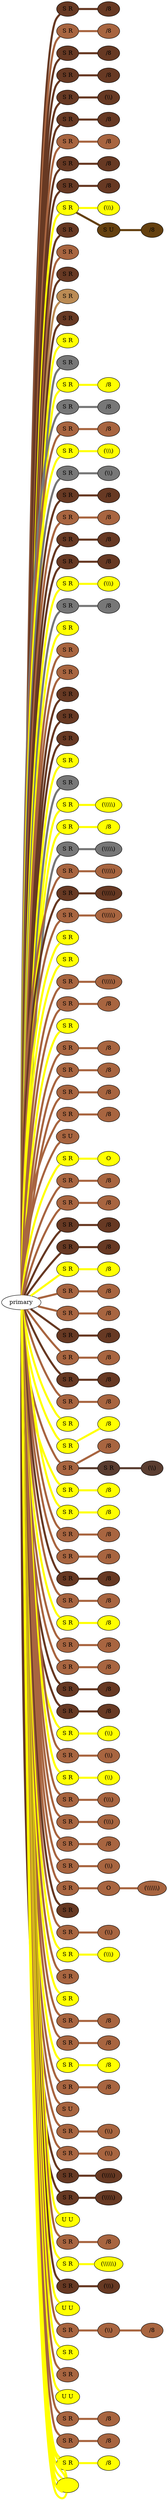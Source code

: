 graph {
 graph [rankdir=LR]
"primary" -- "1" [penwidth=5,color="#673923"]
"1" [label="S R", style=filled, fillcolor="#673923"]
"1" -- "1:0" [penwidth=5,color="#673923"]
"1:0" [label="/8", style=filled, fillcolor="#673923"]
"primary" -- "2" [penwidth=5,color="#A86540"]
"2" [label="S R", style=filled, fillcolor="#A86540"]
"2" -- "2:0" [penwidth=5,color="#A86540"]
"2:0" [label="/8", style=filled, fillcolor="#A86540"]
"primary" -- "3" [penwidth=5,color="#673923"]
"3" [label="S R", style=filled, fillcolor="#673923"]
"3" -- "3:0" [penwidth=5,color="#673923"]
"3:0" [label="/8", style=filled, fillcolor="#673923"]
"primary" -- "4" [penwidth=5,color="#673923"]
"4" [label="S R", style=filled, fillcolor="#673923"]
"4" -- "4:0" [penwidth=5,color="#673923"]
"4:0" [label="/8", style=filled, fillcolor="#673923"]
"primary" -- "5" [penwidth=5,color="#673923"]
"5" [label="S R", style=filled, fillcolor="#673923"]
"5" -- "5:0" [penwidth=5,color="#673923"]
"5:0" [label="(\\\\)", style=filled, fillcolor="#673923"]
"primary" -- "6" [penwidth=5,color="#673923"]
"6" [label="S R", style=filled, fillcolor="#673923"]
"6" -- "6:0" [penwidth=5,color="#673923"]
"6:0" [label="/8", style=filled, fillcolor="#673923"]
"primary" -- "7" [penwidth=5,color="#A86540"]
"7" [label="S R", style=filled, fillcolor="#A86540"]
"7" -- "7:0" [penwidth=5,color="#A86540"]
"7:0" [label="/8", style=filled, fillcolor="#A86540"]
"primary" -- "8" [penwidth=5,color="#673923"]
"8" [label="S R", style=filled, fillcolor="#673923"]
"8" -- "8:0" [penwidth=5,color="#673923"]
"8:0" [label="/8", style=filled, fillcolor="#673923"]
"primary" -- "9" [penwidth=5,color="#673923"]
"9" [label="S R", style=filled, fillcolor="#673923"]
"9" -- "9:0" [penwidth=5,color="#673923"]
"9:0" [label="/8", style=filled, fillcolor="#673923"]
"primary" -- "10" [penwidth=5,color=yellow]
"10" [label="S R", style=filled, fillcolor=yellow]
"10" -- "10:0" [penwidth=5,color=yellow]
"10:0" [label="(\\\\\\)", style=filled, fillcolor=yellow]
"10" -- "10s1" [penwidth=5,color="#64400F"]
"10s1" [label="S U", style=filled, fillcolor="#64400F"]
"10s1" -- "10s1:0" [penwidth=5,color="#64400F"]
"10s1:0" [label="/8", style=filled, fillcolor="#64400F"]
"primary" -- "11" [penwidth=5,color="#673923"]
"11" [label="S R", style=filled, fillcolor="#673923"]
"primary" -- "12" [penwidth=5,color="#A86540"]
"12" [label="S R", style=filled, fillcolor="#A86540"]
"primary" -- "13" [penwidth=5,color="#673923"]
"13" [label="S R", style=filled, fillcolor="#673923"]
"primary" -- "14" [penwidth=5,color="#BB8B54"]
"14" [label="S R", style=filled, fillcolor="#BB8B54"]
"primary" -- "15" [penwidth=5,color="#673923"]
"15" [label="S R", style=filled, fillcolor="#673923"]
"primary" -- "16" [penwidth=5,color=yellow]
"16" [label="S R", style=filled, fillcolor=yellow]
"primary" -- "17" [penwidth=5,color="#777777"]
"17" [label="S R", style=filled, fillcolor="#777777"]
"primary" -- "18" [penwidth=5,color=yellow]
"18" [label="S R", style=filled, fillcolor=yellow]
"18" -- "18:0" [penwidth=5,color=yellow]
"18:0" [label="/8", style=filled, fillcolor=yellow]
"primary" -- "19" [penwidth=5,color="#777777"]
"19" [label="S R", style=filled, fillcolor="#777777"]
"19" -- "19:0" [penwidth=5,color="#777777"]
"19:0" [label="/8", style=filled, fillcolor="#777777"]
"primary" -- "20" [penwidth=5,color="#A86540"]
"20" [label="S R", style=filled, fillcolor="#A86540"]
"20" -- "20:0" [penwidth=5,color="#A86540"]
"20:0" [label="/8", style=filled, fillcolor="#A86540"]
"primary" -- "21" [penwidth=5,color=yellow]
"21" [label="S R", style=filled, fillcolor=yellow]
"21" -- "21:0" [penwidth=5,color=yellow]
"21:0" [label="(\\\\\\)", style=filled, fillcolor=yellow]
"primary" -- "22" [penwidth=5,color="#777777"]
"22" [label="S R", style=filled, fillcolor="#777777"]
"22" -- "22:0" [penwidth=5,color="#777777"]
"22:0" [label="(\\\\)", style=filled, fillcolor="#777777"]
"primary" -- "23" [penwidth=5,color="#673923"]
"23" [label="S R", style=filled, fillcolor="#673923"]
"23" -- "23:0" [penwidth=5,color="#673923"]
"23:0" [label="/8", style=filled, fillcolor="#673923"]
"primary" -- "24" [penwidth=5,color="#A86540"]
"24" [label="S R", style=filled, fillcolor="#A86540"]
"24" -- "24:0" [penwidth=5,color="#A86540"]
"24:0" [label="/8", style=filled, fillcolor="#A86540"]
"primary" -- "25" [penwidth=5,color="#673923"]
"25" [label="S R", style=filled, fillcolor="#673923"]
"25" -- "25:0" [penwidth=5,color="#673923"]
"25:0" [label="/8", style=filled, fillcolor="#673923"]
"primary" -- "26" [penwidth=5,color="#673923"]
"26" [label="S R", style=filled, fillcolor="#673923"]
"26" -- "26:0" [penwidth=5,color="#673923"]
"26:0" [label="/8", style=filled, fillcolor="#673923"]
"primary" -- "27" [penwidth=5,color=yellow]
"27" [label="S R", style=filled, fillcolor=yellow]
"27" -- "27:0" [penwidth=5,color=yellow]
"27:0" [label="(\\\\\\)", style=filled, fillcolor=yellow]
"primary" -- "28" [penwidth=5,color="#777777"]
"28" [label="S R", style=filled, fillcolor="#777777"]
"28" -- "28:0" [penwidth=5,color="#777777"]
"28:0" [label="/8", style=filled, fillcolor="#777777"]
"primary" -- "29" [penwidth=5,color=yellow]
"29" [label="S R", style=filled, fillcolor=yellow]
"primary" -- "30" [penwidth=5,color="#A86540"]
"30" [label="S R", style=filled, fillcolor="#A86540"]
"primary" -- "31" [penwidth=5,color="#A86540"]
"31" [label="S R", style=filled, fillcolor="#A86540"]
"primary" -- "32" [penwidth=5,color="#673923"]
"32" [label="S R", style=filled, fillcolor="#673923"]
"primary" -- "33" [penwidth=5,color="#673923"]
"33" [label="S R", style=filled, fillcolor="#673923"]
"primary" -- "34" [penwidth=5,color="#673923"]
"34" [label="S R", style=filled, fillcolor="#673923"]
"primary" -- "35" [penwidth=5,color=yellow]
"35" [label="S R", style=filled, fillcolor=yellow]
"primary" -- "36" [penwidth=5,color="#777777"]
"36" [label="S R", style=filled, fillcolor="#777777"]
"primary" -- "37" [penwidth=5,color=yellow]
"37" [label="S R", style=filled, fillcolor=yellow]
"37" -- "37:0" [penwidth=5,color=yellow]
"37:0" [label="(\\\\\\\\\\)", style=filled, fillcolor=yellow]
"primary" -- "38" [penwidth=5,color=yellow]
"38" [label="S R", style=filled, fillcolor=yellow]
"38" -- "38:0" [penwidth=5,color=yellow]
"38:0" [label="/8", style=filled, fillcolor=yellow]
"primary" -- "39" [penwidth=5,color="#777777"]
"39" [label="S R", style=filled, fillcolor="#777777"]
"39" -- "39:0" [penwidth=5,color="#777777"]
"39:0" [label="(\\\\\\\\\\)", style=filled, fillcolor="#777777"]
"primary" -- "40" [penwidth=5,color="#A86540"]
"40" [label="S R", style=filled, fillcolor="#A86540"]
"40" -- "40:0" [penwidth=5,color="#A86540"]
"40:0" [label="(\\\\\\\\\\)", style=filled, fillcolor="#A86540"]
"primary" -- "41" [penwidth=5,color="#673923"]
"41" [label="S R", style=filled, fillcolor="#673923"]
"41" -- "41:0" [penwidth=5,color="#673923"]
"41:0" [label="(\\\\\\\\\\)", style=filled, fillcolor="#673923"]
"primary" -- "42" [penwidth=5,color="#A86540"]
"42" [label="S R", style=filled, fillcolor="#A86540"]
"42" -- "42:0" [penwidth=5,color="#A86540"]
"42:0" [label="(\\\\\\\\\\)", style=filled, fillcolor="#A86540"]
"primary" -- "43" [penwidth=5,color=yellow]
"43" [label="S R", style=filled, fillcolor=yellow]
"primary" -- "44" [penwidth=5,color=yellow]
"44" [label="S R", style=filled, fillcolor=yellow]
"primary" -- "45" [penwidth=5,color="#A86540"]
"45" [label="S R", style=filled, fillcolor="#A86540"]
"45" -- "45:0" [penwidth=5,color="#A86540"]
"45:0" [label="(\\\\\\\\\\)", style=filled, fillcolor="#A86540"]
"primary" -- "46" [penwidth=5,color="#A86540"]
"46" [label="S R", style=filled, fillcolor="#A86540"]
"46" -- "46:0" [penwidth=5,color="#A86540"]
"46:0" [label="/8", style=filled, fillcolor="#A86540"]
"primary" -- "47" [penwidth=5,color=yellow]
"47" [label="S R", style=filled, fillcolor=yellow]
"primary" -- "48" [penwidth=5,color="#A86540"]
"48" [label="S R", style=filled, fillcolor="#A86540"]
"48" -- "48:0" [penwidth=5,color="#A86540"]
"48:0" [label="/8", style=filled, fillcolor="#A86540"]
"primary" -- "49" [penwidth=5,color="#A86540"]
"49" [label="S R", style=filled, fillcolor="#A86540"]
"49" -- "49:0" [penwidth=5,color="#A86540"]
"49:0" [label="/8", style=filled, fillcolor="#A86540"]
"primary" -- "50" [penwidth=5,color="#A86540"]
"50" [label="S R", style=filled, fillcolor="#A86540"]
"50" -- "50:0" [penwidth=5,color="#A86540"]
"50:0" [label="/8", style=filled, fillcolor="#A86540"]
"primary" -- "51" [penwidth=5,color="#A86540"]
"51" [label="S R", style=filled, fillcolor="#A86540"]
"51" -- "51:0" [penwidth=5,color="#A86540"]
"51:0" [label="/8", style=filled, fillcolor="#A86540"]
"primary" -- "52" [penwidth=5,color="#A86540"]
"52" [label="S U", style=filled, fillcolor="#A86540"]
"primary" -- "53" [penwidth=5,color=yellow]
"53" [label="S R", style=filled, fillcolor=yellow]
"53" -- "53:0" [penwidth=5,color=yellow]
"53:0" [label="O", style=filled, fillcolor=yellow]
"primary" -- "54" [penwidth=5,color="#A86540"]
"54" [label="S R", style=filled, fillcolor="#A86540"]
"54" -- "54:0" [penwidth=5,color="#A86540"]
"54:0" [label="/8", style=filled, fillcolor="#A86540"]
"primary" -- "55" [penwidth=5,color="#A86540"]
"55" [label="S R", style=filled, fillcolor="#A86540"]
"55" -- "55:0" [penwidth=5,color="#A86540"]
"55:0" [label="/8", style=filled, fillcolor="#A86540"]
"primary" -- "56" [penwidth=5,color="#673923"]
"56" [label="S R", style=filled, fillcolor="#673923"]
"56" -- "56:0" [penwidth=5,color="#673923"]
"56:0" [label="/8", style=filled, fillcolor="#673923"]
"primary" -- "57" [penwidth=5,color="#673923"]
"57" [label="S R", style=filled, fillcolor="#673923"]
"57" -- "57:0" [penwidth=5,color="#673923"]
"57:0" [label="/8", style=filled, fillcolor="#673923"]
"primary" -- "58" [penwidth=5,color=yellow]
"58" [label="S R", style=filled, fillcolor=yellow]
"58" -- "58:0" [penwidth=5,color=yellow]
"58:0" [label="/8", style=filled, fillcolor=yellow]
"primary" -- "59" [penwidth=5,color="#A86540"]
"59" [label="S R", style=filled, fillcolor="#A86540"]
"59" -- "59:0" [penwidth=5,color="#A86540"]
"59:0" [label="/8", style=filled, fillcolor="#A86540"]
"primary" -- "60" [penwidth=5,color="#A86540"]
"60" [label="S R", style=filled, fillcolor="#A86540"]
"60" -- "60:0" [penwidth=5,color="#A86540"]
"60:0" [label="/8", style=filled, fillcolor="#A86540"]
"primary" -- "61" [penwidth=5,color="#673923"]
"61" [label="S R", style=filled, fillcolor="#673923"]
"61" -- "61:0" [penwidth=5,color="#673923"]
"61:0" [label="/8", style=filled, fillcolor="#673923"]
"primary" -- "62" [penwidth=5,color="#A86540"]
"62" [label="S R", style=filled, fillcolor="#A86540"]
"62" -- "62:0" [penwidth=5,color="#A86540"]
"62:0" [label="/8", style=filled, fillcolor="#A86540"]
"primary" -- "63" [penwidth=5,color="#673923"]
"63" [label="S R", style=filled, fillcolor="#673923"]
"63" -- "63:0" [penwidth=5,color="#673923"]
"63:0" [label="/8", style=filled, fillcolor="#673923"]
"primary" -- "64" [penwidth=5,color="#A86540"]
"64" [label="S R", style=filled, fillcolor="#A86540"]
"64" -- "64:0" [penwidth=5,color="#A86540"]
"64:0" [label="/8", style=filled, fillcolor="#A86540"]
"primary" -- "65" [penwidth=5,color=yellow]
"65" [label="S R", style=filled, fillcolor=yellow]
"primary" -- "66" [penwidth=5,color=yellow]
"66" [label="S R", style=filled, fillcolor=yellow]
"66" -- "66:0" [penwidth=5,color=yellow]
"66:0" [label="/8", style=filled, fillcolor=yellow]
"primary" -- "67" [penwidth=5,color="#A86540"]
"67" [label="S R", style=filled, fillcolor="#A86540"]
"67" -- "67:0" [penwidth=5,color="#A86540"]
"67:0" [label="/8", style=filled, fillcolor="#A86540"]
"67" -- "67s1" [penwidth=5,color="#5A3D30"]
"67s1" [label="S R", style=filled, fillcolor="#5A3D30"]
"67s1" -- "67s1:0" [penwidth=5,color="#5A3D30"]
"67s1:0" [label="(\\\\)", style=filled, fillcolor="#5A3D30"]
"primary" -- "68" [penwidth=5,color=yellow]
"68" [label="S R", style=filled, fillcolor=yellow]
"68" -- "68:0" [penwidth=5,color=yellow]
"68:0" [label="/8", style=filled, fillcolor=yellow]
"primary" -- "69" [penwidth=5,color=yellow]
"69" [label="S R", style=filled, fillcolor=yellow]
"69" -- "69:0" [penwidth=5,color=yellow]
"69:0" [label="/8", style=filled, fillcolor=yellow]
"primary" -- "70" [penwidth=5,color="#A86540"]
"70" [label="S R", style=filled, fillcolor="#A86540"]
"70" -- "70:0" [penwidth=5,color="#A86540"]
"70:0" [label="/8", style=filled, fillcolor="#A86540"]
"primary" -- "71" [penwidth=5,color="#A86540"]
"71" [label="S R", style=filled, fillcolor="#A86540"]
"71" -- "71:0" [penwidth=5,color="#A86540"]
"71:0" [label="/8", style=filled, fillcolor="#A86540"]
"primary" -- "72" [penwidth=5,color="#673923"]
"72" [label="S R", style=filled, fillcolor="#673923"]
"72" -- "72:0" [penwidth=5,color="#673923"]
"72:0" [label="/8", style=filled, fillcolor="#673923"]
"primary" -- "73" [penwidth=5,color="#A86540"]
"73" [label="S R", style=filled, fillcolor="#A86540"]
"73" -- "73:0" [penwidth=5,color="#A86540"]
"73:0" [label="/8", style=filled, fillcolor="#A86540"]
"primary" -- "74" [penwidth=5,color=yellow]
"74" [label="S R", style=filled, fillcolor=yellow]
"74" -- "74:0" [penwidth=5,color=yellow]
"74:0" [label="/8", style=filled, fillcolor=yellow]
"primary" -- "75" [penwidth=5,color="#A86540"]
"75" [label="S R", style=filled, fillcolor="#A86540"]
"75" -- "75:0" [penwidth=5,color="#A86540"]
"75:0" [label="/8", style=filled, fillcolor="#A86540"]
"primary" -- "76" [penwidth=5,color="#A86540"]
"76" [label="S R", style=filled, fillcolor="#A86540"]
"76" -- "76:0" [penwidth=5,color="#A86540"]
"76:0" [label="/8", style=filled, fillcolor="#A86540"]
"primary" -- "77" [penwidth=5,color="#673923"]
"77" [label="S R", style=filled, fillcolor="#673923"]
"77" -- "77:0" [penwidth=5,color="#673923"]
"77:0" [label="/8", style=filled, fillcolor="#673923"]
"primary" -- "78" [penwidth=5,color="#673923"]
"78" [label="S R", style=filled, fillcolor="#673923"]
"78" -- "78:0" [penwidth=5,color="#673923"]
"78:0" [label="/8", style=filled, fillcolor="#673923"]
"primary" -- "79" [penwidth=5,color=yellow]
"79" [label="S R", style=filled, fillcolor=yellow]
"79" -- "79:0" [penwidth=5,color=yellow]
"79:0" [label="(\\\\)", style=filled, fillcolor=yellow]
"primary" -- "80" [penwidth=5,color="#A86540"]
"80" [label="S R", style=filled, fillcolor="#A86540"]
"80" -- "80:0" [penwidth=5,color="#A86540"]
"80:0" [label="(\\\\)", style=filled, fillcolor="#A86540"]
"primary" -- "81" [penwidth=5,color=yellow]
"81" [label="S R", style=filled, fillcolor=yellow]
"81" -- "81:0" [penwidth=5,color=yellow]
"81:0" [label="(\\\\)", style=filled, fillcolor=yellow]
"primary" -- "82" [penwidth=5,color="#A86540"]
"82" [label="S R", style=filled, fillcolor="#A86540"]
"82" -- "82:0" [penwidth=5,color="#A86540"]
"82:0" [label="(\\\\\\)", style=filled, fillcolor="#A86540"]
"primary" -- "83" [penwidth=5,color="#A86540"]
"83" [label="S R", style=filled, fillcolor="#A86540"]
"83" -- "83:0" [penwidth=5,color="#A86540"]
"83:0" [label="(\\\\\\)", style=filled, fillcolor="#A86540"]
"primary" -- "84" [penwidth=5,color="#A86540"]
"84" [label="S R", style=filled, fillcolor="#A86540"]
"84" -- "84:0" [penwidth=5,color="#A86540"]
"84:0" [label="/8", style=filled, fillcolor="#A86540"]
"primary" -- "85" [penwidth=5,color="#A86540"]
"85" [label="S R", style=filled, fillcolor="#A86540"]
"85" -- "85:0" [penwidth=5,color="#A86540"]
"85:0" [label="(\\\\)", style=filled, fillcolor="#A86540"]
"primary" -- "86" [penwidth=5,color="#A86540"]
"86" [label="S R", style=filled, fillcolor="#A86540"]
"86" -- "86:0" [penwidth=5,color="#A86540"]
"86:0" [label="O", style=filled, fillcolor="#A86540"]
"86:0" -- "86:1" [penwidth=5,color="#A86540"]
"86:1" [label="(\\\\\\\\\\\\)", style=filled, fillcolor="#A86540"]
"primary" -- "87" [penwidth=5,color="#673923"]
"87" [label="S R", style=filled, fillcolor="#673923"]
"primary" -- "88" [penwidth=5,color="#A86540"]
"88" [label="S R", style=filled, fillcolor="#A86540"]
"88" -- "88:0" [penwidth=5,color="#A86540"]
"88:0" [label="(\\\\)", style=filled, fillcolor="#A86540"]
"primary" -- "89" [penwidth=5,color=yellow]
"89" [label="S R", style=filled, fillcolor=yellow]
"89" -- "89:0" [penwidth=5,color=yellow]
"89:0" [label="(\\\\\\)", style=filled, fillcolor=yellow]
"primary" -- "90" [penwidth=5,color="#A86540"]
"90" [label="S R", style=filled, fillcolor="#A86540"]
"primary" -- "91" [penwidth=5,color=yellow]
"91" [label="S R", style=filled, fillcolor=yellow]
"primary" -- "92" [penwidth=5,color="#A86540"]
"92" [label="S R", style=filled, fillcolor="#A86540"]
"92" -- "92:0" [penwidth=5,color="#A86540"]
"92:0" [label="/8", style=filled, fillcolor="#A86540"]
"primary" -- "93" [penwidth=5,color="#A86540"]
"93" [label="S R", style=filled, fillcolor="#A86540"]
"93" -- "93:0" [penwidth=5,color="#A86540"]
"93:0" [label="/8", style=filled, fillcolor="#A86540"]
"primary" -- "94" [penwidth=5,color=yellow]
"94" [label="S R", style=filled, fillcolor=yellow]
"94" -- "94:0" [penwidth=5,color=yellow]
"94:0" [label="/8", style=filled, fillcolor=yellow]
"primary" -- "95" [penwidth=5,color="#A86540"]
"95" [label="S R", style=filled, fillcolor="#A86540"]
"95" -- "95:0" [penwidth=5,color="#A86540"]
"95:0" [label="/8", style=filled, fillcolor="#A86540"]
"primary" -- "96" [penwidth=5,color="#A86540"]
"96" [label="S U", style=filled, fillcolor="#A86540"]
"primary" -- "97" [penwidth=5,color="#A86540"]
"97" [label="S R", style=filled, fillcolor="#A86540"]
"97" -- "97:0" [penwidth=5,color="#A86540"]
"97:0" [label="(\\\\)", style=filled, fillcolor="#A86540"]
"primary" -- "98" [penwidth=5,color="#A86540"]
"98" [label="S R", style=filled, fillcolor="#A86540"]
"98" -- "98:0" [penwidth=5,color="#A86540"]
"98:0" [label="(\\\\)", style=filled, fillcolor="#A86540"]
"primary" -- "99" [penwidth=5,color="#673923"]
"99" [label="S R", style=filled, fillcolor="#673923"]
"99" -- "99:0" [penwidth=5,color="#673923"]
"99:0" [label="(\\\\\\\\\\)", style=filled, fillcolor="#673923"]
"primary" -- "100" [penwidth=5,color="#673923"]
"100" [label="S R", style=filled, fillcolor="#673923"]
"100" -- "100:0" [penwidth=5,color="#673923"]
"100:0" [label="(\\\\\\\\\\)", style=filled, fillcolor="#673923"]
"primary" -- "101" [penwidth=5,color=yellow]
"101" [label="U U", style=filled, fillcolor=yellow]
"primary" -- "102" [penwidth=5,color="#A86540"]
"102" [label="S R", style=filled, fillcolor="#A86540"]
"102" -- "102:0" [penwidth=5,color="#A86540"]
"102:0" [label="/8", style=filled, fillcolor="#A86540"]
"primary" -- "103" [penwidth=5,color=yellow]
"103" [label="S R", style=filled, fillcolor=yellow]
"103" -- "103:0" [penwidth=5,color=yellow]
"103:0" [label="(\\\\\\\\\\\\)", style=filled, fillcolor=yellow]
"primary" -- "104" [penwidth=5,color="#673923"]
"104" [label="S R", style=filled, fillcolor="#673923"]
"104" -- "104:0" [penwidth=5,color="#673923"]
"104:0" [label="(\\\\\\)", style=filled, fillcolor="#673923"]
"primary" -- "105" [penwidth=5,color=yellow]
"105" [label="U U", style=filled, fillcolor=yellow]
"primary" -- "106" [penwidth=5,color="#A86540"]
"106" [label="S R", style=filled, fillcolor="#A86540"]
"106" -- "106:0" [penwidth=5,color="#A86540"]
"106:0" [label="(\\\\)", style=filled, fillcolor="#A86540"]
"106:0" -- "106:1" [penwidth=5,color="#A86540"]
"106:1" [label="/8", style=filled, fillcolor="#A86540"]
"primary" -- "107" [penwidth=5,color=yellow]
"107" [label="S R", style=filled, fillcolor=yellow]
"primary" -- "108" [penwidth=5,color="#A86540"]
"108" [label="S R", style=filled, fillcolor="#A86540"]
"primary" -- "109" [penwidth=5,color=yellow]
"109" [label="U U", style=filled, fillcolor=yellow]
"primary" -- "110" [penwidth=5,color="#A86540"]
"110" [label="S R", style=filled, fillcolor="#A86540"]
"110" -- "110:0" [penwidth=5,color="#A86540"]
"110:0" [label="/8", style=filled, fillcolor="#A86540"]
"primary" -- "111" [penwidth=5,color="#A86540"]
"111" [label="S R", style=filled, fillcolor="#A86540"]
"111" -- "111:0" [penwidth=5,color="#A86540"]
"111:0" [label="/8", style=filled, fillcolor="#A86540"]
"primary" -- "112" [penwidth=5,color=yellow]
"112" [label="S R", style=filled, fillcolor=yellow]
"112" -- "112:0" [penwidth=5,color=yellow]
"112:0" [label="/8", style=filled, fillcolor=yellow]
"primary" -- "" [penwidth=5,color=yellow]
"" [label=" ", style=filled, fillcolor=yellow]
"primary" -- "" [penwidth=5,color=yellow]
"" [label=" ", style=filled, fillcolor=yellow]
"primary" -- "" [penwidth=5,color=yellow]
"" [label=" ", style=filled, fillcolor=yellow]
"primary" -- "" [penwidth=5,color=yellow]
"" [label=" ", style=filled, fillcolor=yellow]
"primary" -- "" [penwidth=5,color=yellow]
"" [label=" ", style=filled, fillcolor=yellow]
"primary" -- "" [penwidth=5,color=yellow]
"" [label=" ", style=filled, fillcolor=yellow]
}
